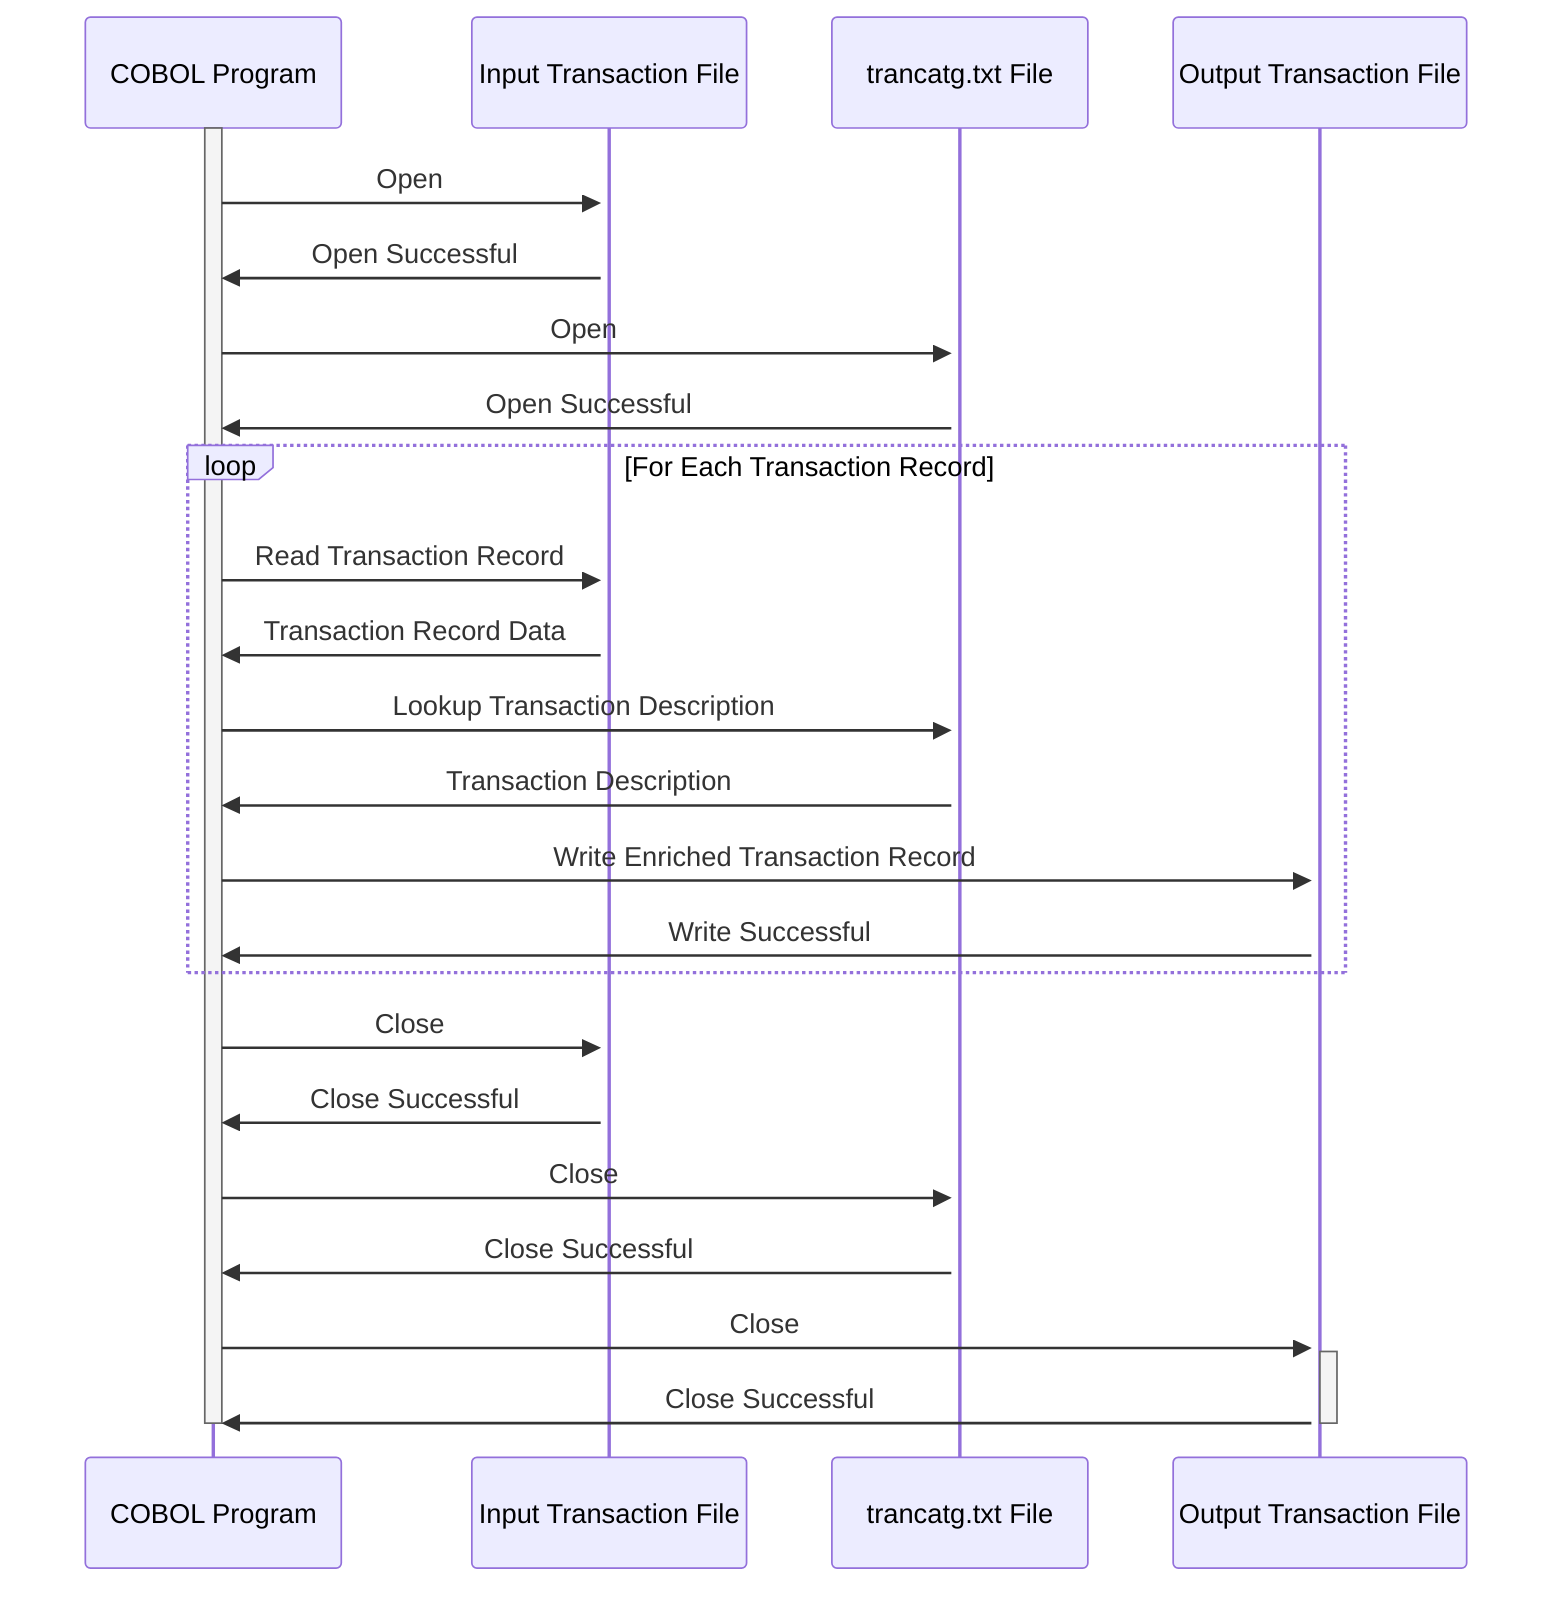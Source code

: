 sequenceDiagram
    %%Indicates the Participants involved in the process
    participant COBOL Program
    participant Input Transaction File
    participant trancatg.txt File
    participant Output Transaction File

    activate COBOL Program
    COBOL Program->>+Input Transaction File: Open
    Input Transaction File->>COBOL Program: Open Successful
    COBOL Program->>+trancatg.txt File: Open
    trancatg.txt File->>COBOL Program: Open Successful

    loop For Each Transaction Record
        COBOL Program->>+Input Transaction File: Read Transaction Record
        Input Transaction File->>COBOL Program: Transaction Record Data
        COBOL Program->>+trancatg.txt File: Lookup Transaction Description
        trancatg.txt File->>COBOL Program: Transaction Description
        COBOL Program->>+Output Transaction File: Write Enriched Transaction Record
        Output Transaction File->>COBOL Program: Write Successful
    end
    
    COBOL Program->>+Input Transaction File: Close
    Input Transaction File->>COBOL Program: Close Successful
    COBOL Program->>+trancatg.txt File: Close
    trancatg.txt File->>COBOL Program: Close Successful
    COBOL Program->>+Output Transaction File: Close
    Output Transaction File->>-COBOL Program: Close Successful
    deactivate COBOL Program